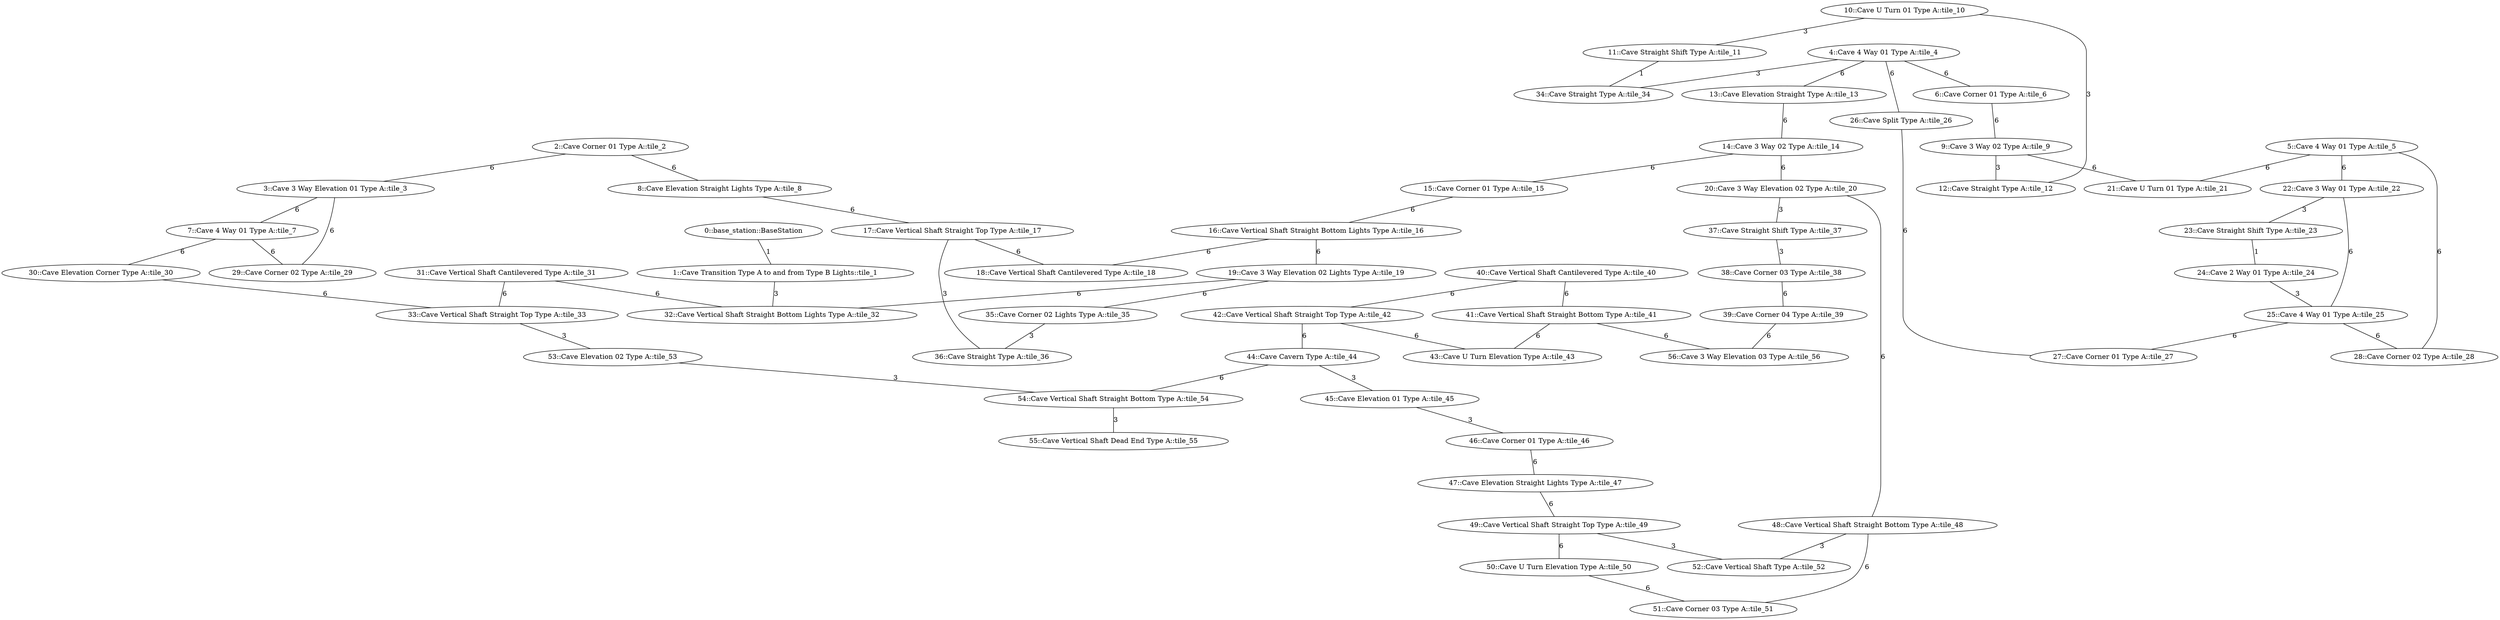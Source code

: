 /* Visibility graph generated by dot_generator */

graph {
  /* ==== Vertices ==== */

  /* Base station / Staging area */
  0   [label="0::base_station::BaseStation"];

  1   [label="1::Cave Transition Type A to and from Type B Lights::tile_1"];
  2   [label="2::Cave Corner 01 Type A::tile_2"];
  3   [label="3::Cave 3 Way Elevation 01 Type A::tile_3"];
  4   [label="4::Cave 4 Way 01 Type A::tile_4"];
  5   [label="5::Cave 4 Way 01 Type A::tile_5"];
  6   [label="6::Cave Corner 01 Type A::tile_6"];
  7   [label="7::Cave 4 Way 01 Type A::tile_7"];
  8   [label="8::Cave Elevation Straight Lights Type A::tile_8"];
  9   [label="9::Cave 3 Way 02 Type A::tile_9"];
  10  [label="10::Cave U Turn 01 Type A::tile_10"];
  11  [label="11::Cave Straight Shift Type A::tile_11"];
  12  [label="12::Cave Straight Type A::tile_12"];
  13  [label="13::Cave Elevation Straight Type A::tile_13"];
  14  [label="14::Cave 3 Way 02 Type A::tile_14"];
  15  [label="15::Cave Corner 01 Type A::tile_15"];
  16  [label="16::Cave Vertical Shaft Straight Bottom Lights Type A::tile_16"];
  17  [label="17::Cave Vertical Shaft Straight Top Type A::tile_17"];
  18  [label="18::Cave Vertical Shaft Cantilevered Type A::tile_18"];
  19  [label="19::Cave 3 Way Elevation 02 Lights Type A::tile_19"];
  20  [label="20::Cave 3 Way Elevation 02 Type A::tile_20"];
  21  [label="21::Cave U Turn 01 Type A::tile_21"];
  22  [label="22::Cave 3 Way 01 Type A::tile_22"];
  23  [label="23::Cave Straight Shift Type A::tile_23"];
  24  [label="24::Cave 2 Way 01 Type A::tile_24"];
  25  [label="25::Cave 4 Way 01 Type A::tile_25"];
  26  [label="26::Cave Split Type A::tile_26"];
  27  [label="27::Cave Corner 01 Type A::tile_27"];
  28  [label="28::Cave Corner 02 Type A::tile_28"];
  29  [label="29::Cave Corner 02 Type A::tile_29"];
  30  [label="30::Cave Elevation Corner Type A::tile_30"];
  31  [label="31::Cave Vertical Shaft Cantilevered Type A::tile_31"];
  32  [label="32::Cave Vertical Shaft Straight Bottom Lights Type A::tile_32"];
  33  [label="33::Cave Vertical Shaft Straight Top Type A::tile_33"];
  34  [label="34::Cave Straight Type A::tile_34"];
  35  [label="35::Cave Corner 02 Lights Type A::tile_35"];
  36  [label="36::Cave Straight Type A::tile_36"];
  37  [label="37::Cave Straight Shift Type A::tile_37"];
  38  [label="38::Cave Corner 03 Type A::tile_38"];
  39  [label="39::Cave Corner 04 Type A::tile_39"];
  40  [label="40::Cave Vertical Shaft Cantilevered Type A::tile_40"];
  41  [label="41::Cave Vertical Shaft Straight Bottom Type A::tile_41"];
  42  [label="42::Cave Vertical Shaft Straight Top Type A::tile_42"];
  43  [label="43::Cave U Turn Elevation Type A::tile_43"];
  44  [label="44::Cave Cavern Type A::tile_44"];
  45  [label="45::Cave Elevation 01 Type A::tile_45"];
  46  [label="46::Cave Corner 01 Type A::tile_46"];
  47  [label="47::Cave Elevation Straight Lights Type A::tile_47"];
  48  [label="48::Cave Vertical Shaft Straight Bottom Type A::tile_48"];
  49  [label="49::Cave Vertical Shaft Straight Top Type A::tile_49"];
  50  [label="50::Cave U Turn Elevation Type A::tile_50"];
  51  [label="51::Cave Corner 03 Type A::tile_51"];
  52  [label="52::Cave Vertical Shaft Type A::tile_52"];
  53  [label="53::Cave Elevation 02 Type A::tile_53"];
  54  [label="54::Cave Vertical Shaft Straight Bottom Type A::tile_54"];
  55  [label="55::Cave Vertical Shaft Dead End Type A::tile_55"];
  56  [label="56::Cave 3 Way Elevation 03 Type A::tile_56"];

  /* ==== Edges ==== */

  /* Base station */
  0  -- 1   [label=1];
  1  -- 32  [label=3];
  2  -- 3   [label=6];
  2  -- 8   [label=6];
  3  -- 7   [label=6];
  3  -- 29  [label=6];
  4  -- 6   [label=6];
  4  -- 13  [label=6];
  4  -- 26  [label=6];
  4  -- 34  [label=3];
  5  -- 21  [label=6];
  5  -- 22  [label=6];
  5  -- 28  [label=6];
  6  -- 9   [label=6];
  7  -- 29  [label=6];
  7  -- 30  [label=6];
  8  -- 17  [label=6];
  9  -- 12  [label=3];
  9  -- 21  [label=6];
  10 -- 11  [label=3];
  10 -- 12  [label=3];
  11 -- 34  [label=1];
  13 -- 14  [label=6];
  14 -- 15  [label=6];
  14 -- 20  [label=6];
  15 -- 16  [label=6];
  16 -- 18  [label=6];
  16 -- 19  [label=6];
  17 -- 18  [label=6];
  17 -- 36  [label=3];
  19 -- 32  [label=6];
  19 -- 35  [label=6];
  20 -- 37  [label=3];
  20 -- 48  [label=6];
  22 -- 23  [label=3];
  22 -- 25  [label=6];
  23 -- 24  [label=1];
  24 -- 25  [label=3];
  25 -- 27  [label=6];
  25 -- 28  [label=6];
  26 -- 27  [label=6];
  30 -- 33  [label=6];
  31 -- 32  [label=6];
  31 -- 33  [label=6];
  33 -- 53  [label=3];
  35 -- 36  [label=3];
  37 -- 38  [label=3];
  38 -- 39  [label=6];
  39 -- 56  [label=6];
  40 -- 41  [label=6];
  40 -- 42  [label=6];
  41 -- 43  [label=6];
  41 -- 56  [label=6];
  42 -- 43  [label=6];
  42 -- 44  [label=6];
  44 -- 45  [label=3];
  44 -- 54  [label=6];
  45 -- 46  [label=3];
  46 -- 47  [label=6];
  47 -- 49  [label=6];
  48 -- 51  [label=6];
  48 -- 52  [label=3];
  49 -- 50  [label=6];
  49 -- 52  [label=3];
  50 -- 51  [label=6];
  53 -- 54  [label=3];
  54 -- 55  [label=3];
}
